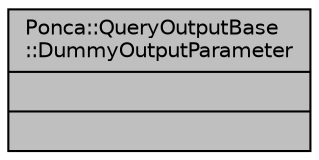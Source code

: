 digraph "Ponca::QueryOutputBase::DummyOutputParameter"
{
 // INTERACTIVE_SVG=YES
 // LATEX_PDF_SIZE
  bgcolor="transparent";
  edge [fontname="Helvetica",fontsize="10",labelfontname="Helvetica",labelfontsize="10"];
  node [fontname="Helvetica",fontsize="10",shape=record];
  Node1 [label="{Ponca::QueryOutputBase\l::DummyOutputParameter\n||}",height=0.2,width=0.4,color="black", fillcolor="grey75", style="filled", fontcolor="black",tooltip=" "];
}
